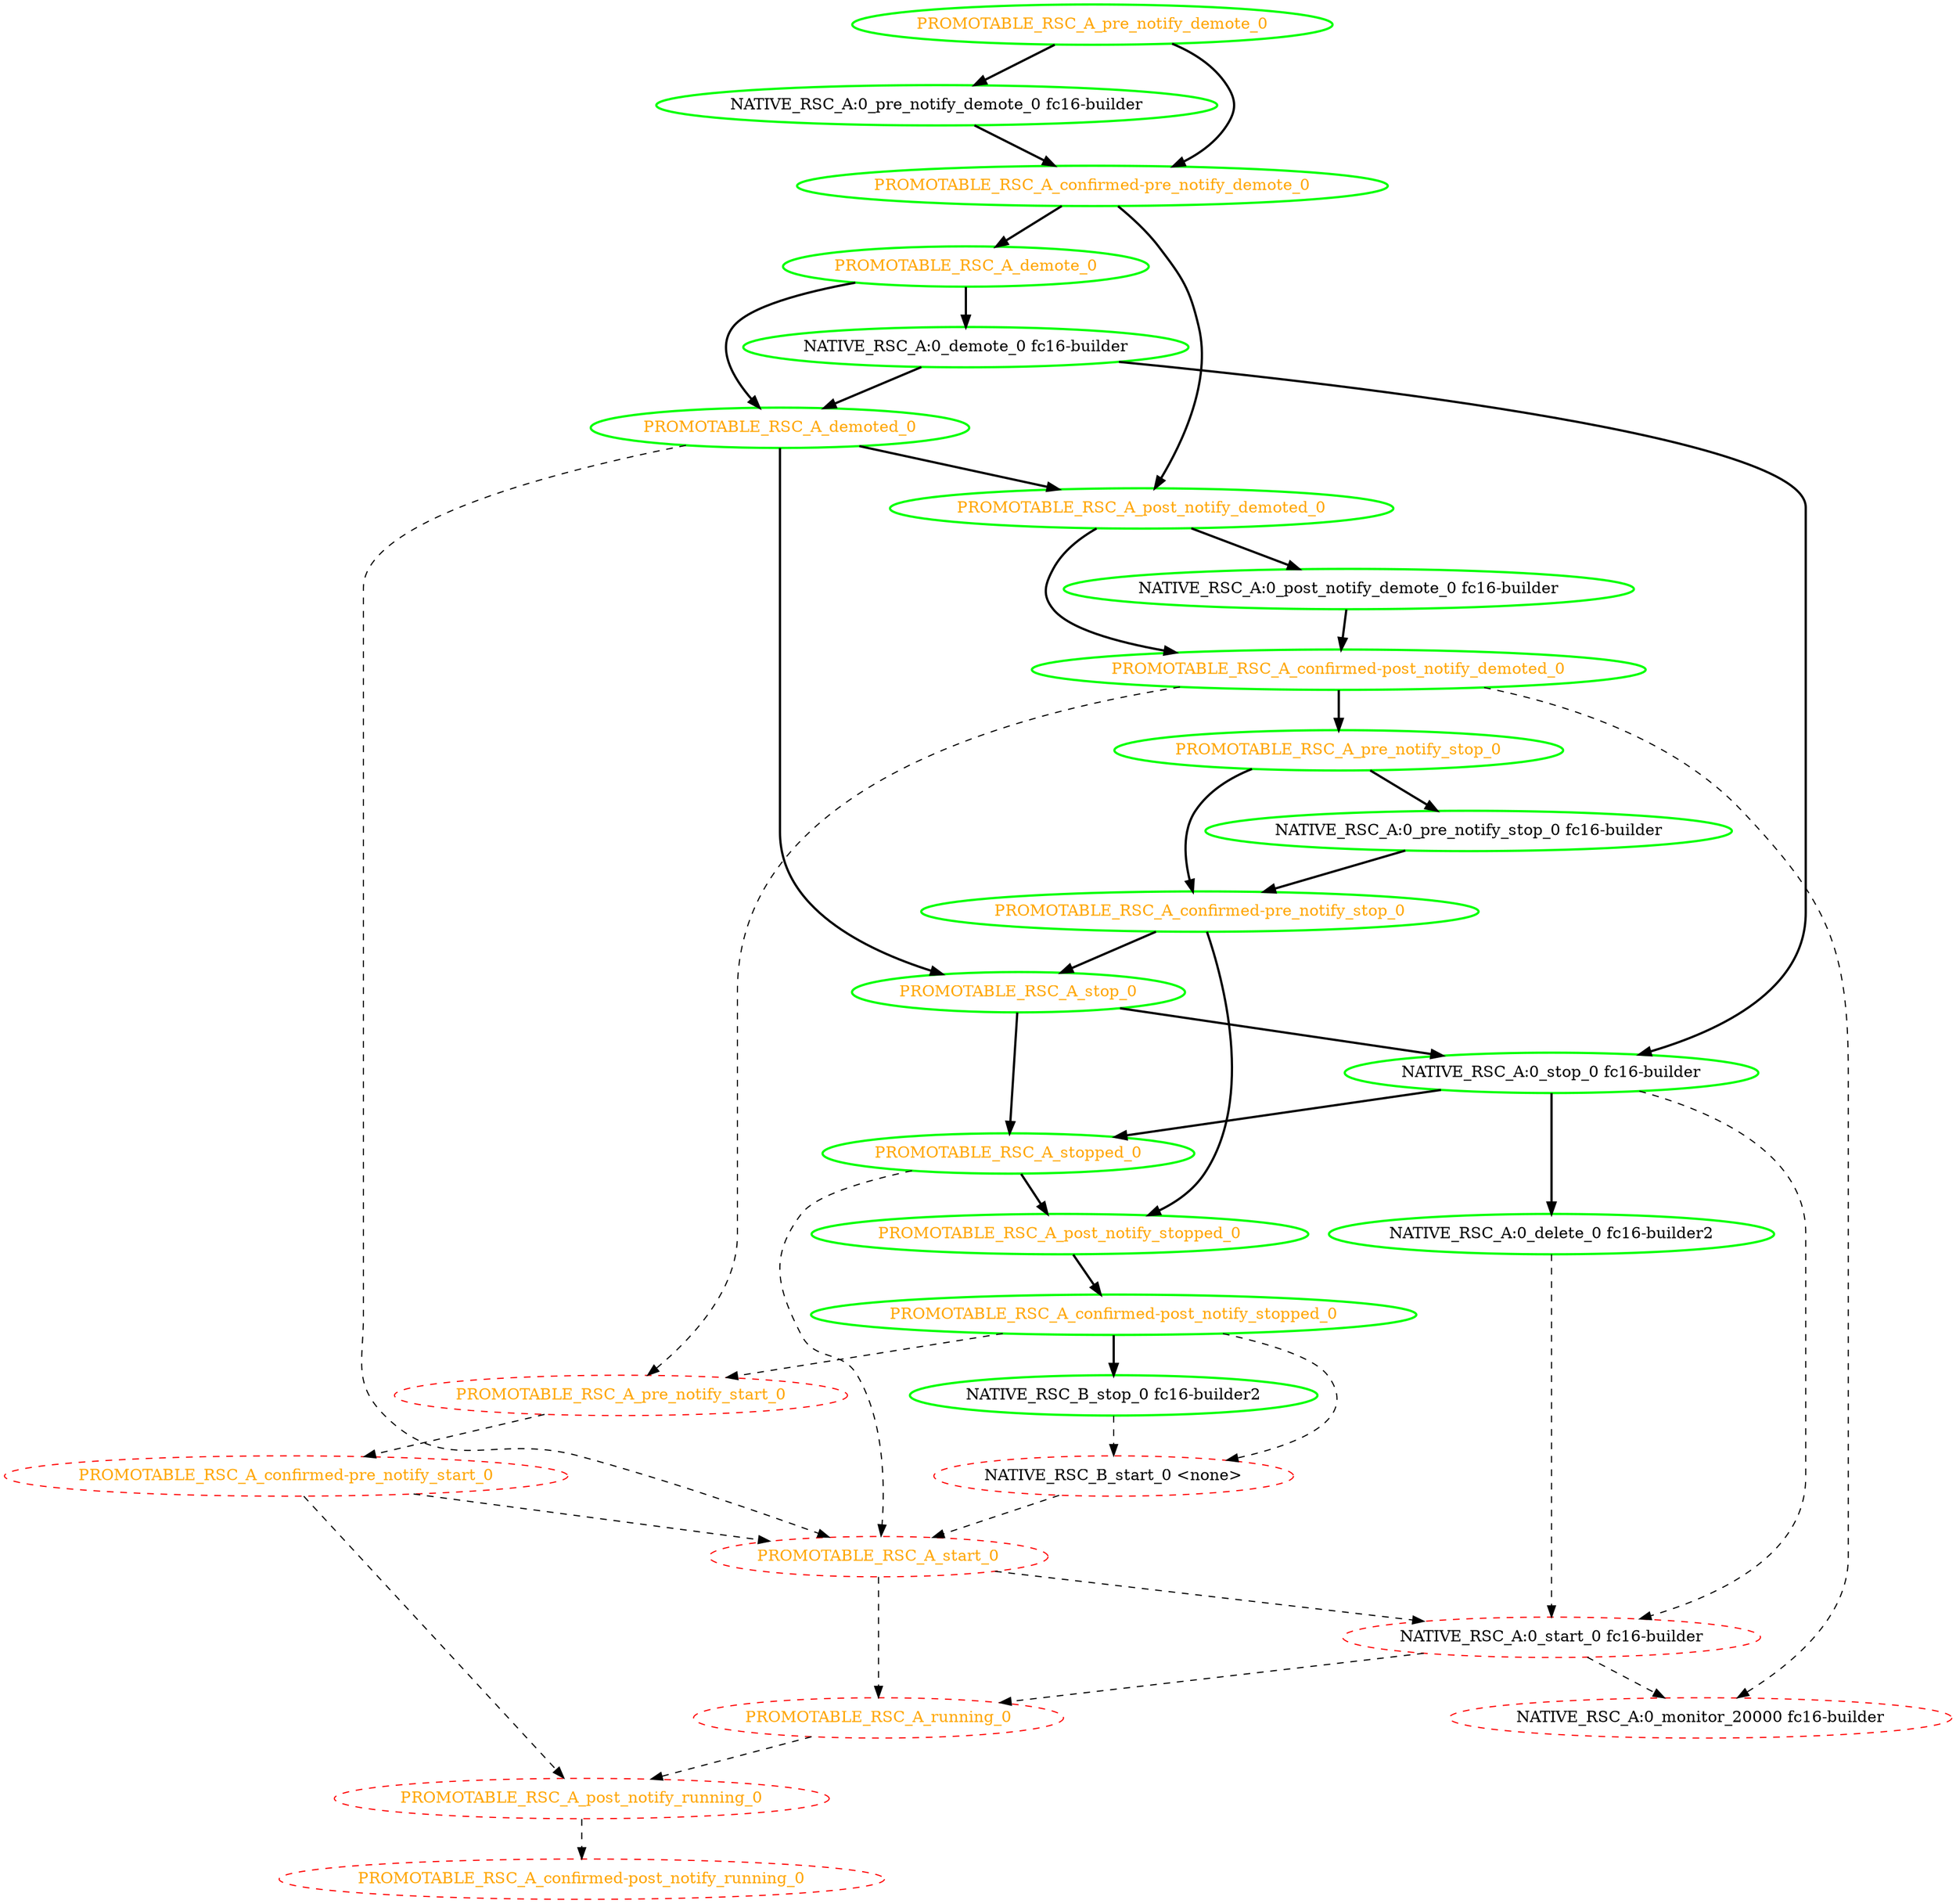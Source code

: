  digraph "g" {
"NATIVE_RSC_A:0_delete_0 fc16-builder2" -> "NATIVE_RSC_A:0_start_0 fc16-builder" [ style = dashed]
"NATIVE_RSC_A:0_delete_0 fc16-builder2" [ style=bold color="green" fontcolor="black"]
"NATIVE_RSC_A:0_demote_0 fc16-builder" -> "NATIVE_RSC_A:0_stop_0 fc16-builder" [ style = bold]
"NATIVE_RSC_A:0_demote_0 fc16-builder" -> "PROMOTABLE_RSC_A_demoted_0" [ style = bold]
"NATIVE_RSC_A:0_demote_0 fc16-builder" [ style=bold color="green" fontcolor="black"]
"NATIVE_RSC_A:0_monitor_20000 fc16-builder" [ style=dashed color="red" fontcolor="black"]
"NATIVE_RSC_A:0_post_notify_demote_0 fc16-builder" -> "PROMOTABLE_RSC_A_confirmed-post_notify_demoted_0" [ style = bold]
"NATIVE_RSC_A:0_post_notify_demote_0 fc16-builder" [ style=bold color="green" fontcolor="black"]
"NATIVE_RSC_A:0_pre_notify_demote_0 fc16-builder" -> "PROMOTABLE_RSC_A_confirmed-pre_notify_demote_0" [ style = bold]
"NATIVE_RSC_A:0_pre_notify_demote_0 fc16-builder" [ style=bold color="green" fontcolor="black"]
"NATIVE_RSC_A:0_pre_notify_stop_0 fc16-builder" -> "PROMOTABLE_RSC_A_confirmed-pre_notify_stop_0" [ style = bold]
"NATIVE_RSC_A:0_pre_notify_stop_0 fc16-builder" [ style=bold color="green" fontcolor="black"]
"NATIVE_RSC_A:0_start_0 fc16-builder" -> "NATIVE_RSC_A:0_monitor_20000 fc16-builder" [ style = dashed]
"NATIVE_RSC_A:0_start_0 fc16-builder" -> "PROMOTABLE_RSC_A_running_0" [ style = dashed]
"NATIVE_RSC_A:0_start_0 fc16-builder" [ style=dashed color="red" fontcolor="black"]
"NATIVE_RSC_A:0_stop_0 fc16-builder" -> "NATIVE_RSC_A:0_delete_0 fc16-builder2" [ style = bold]
"NATIVE_RSC_A:0_stop_0 fc16-builder" -> "NATIVE_RSC_A:0_start_0 fc16-builder" [ style = dashed]
"NATIVE_RSC_A:0_stop_0 fc16-builder" -> "PROMOTABLE_RSC_A_stopped_0" [ style = bold]
"NATIVE_RSC_A:0_stop_0 fc16-builder" [ style=bold color="green" fontcolor="black"]
"NATIVE_RSC_B_start_0 <none>" -> "PROMOTABLE_RSC_A_start_0" [ style = dashed]
"NATIVE_RSC_B_start_0 <none>" [ style=dashed color="red" fontcolor="black"]
"NATIVE_RSC_B_stop_0 fc16-builder2" -> "NATIVE_RSC_B_start_0 <none>" [ style = dashed]
"NATIVE_RSC_B_stop_0 fc16-builder2" [ style=bold color="green" fontcolor="black"]
"PROMOTABLE_RSC_A_confirmed-post_notify_demoted_0" -> "NATIVE_RSC_A:0_monitor_20000 fc16-builder" [ style = dashed]
"PROMOTABLE_RSC_A_confirmed-post_notify_demoted_0" -> "PROMOTABLE_RSC_A_pre_notify_start_0" [ style = dashed]
"PROMOTABLE_RSC_A_confirmed-post_notify_demoted_0" -> "PROMOTABLE_RSC_A_pre_notify_stop_0" [ style = bold]
"PROMOTABLE_RSC_A_confirmed-post_notify_demoted_0" [ style=bold color="green" fontcolor="orange"]
"PROMOTABLE_RSC_A_confirmed-post_notify_running_0" [ style=dashed color="red" fontcolor="orange"]
"PROMOTABLE_RSC_A_confirmed-post_notify_stopped_0" -> "NATIVE_RSC_B_start_0 <none>" [ style = dashed]
"PROMOTABLE_RSC_A_confirmed-post_notify_stopped_0" -> "NATIVE_RSC_B_stop_0 fc16-builder2" [ style = bold]
"PROMOTABLE_RSC_A_confirmed-post_notify_stopped_0" -> "PROMOTABLE_RSC_A_pre_notify_start_0" [ style = dashed]
"PROMOTABLE_RSC_A_confirmed-post_notify_stopped_0" [ style=bold color="green" fontcolor="orange"]
"PROMOTABLE_RSC_A_confirmed-pre_notify_demote_0" -> "PROMOTABLE_RSC_A_demote_0" [ style = bold]
"PROMOTABLE_RSC_A_confirmed-pre_notify_demote_0" -> "PROMOTABLE_RSC_A_post_notify_demoted_0" [ style = bold]
"PROMOTABLE_RSC_A_confirmed-pre_notify_demote_0" [ style=bold color="green" fontcolor="orange"]
"PROMOTABLE_RSC_A_confirmed-pre_notify_start_0" -> "PROMOTABLE_RSC_A_post_notify_running_0" [ style = dashed]
"PROMOTABLE_RSC_A_confirmed-pre_notify_start_0" -> "PROMOTABLE_RSC_A_start_0" [ style = dashed]
"PROMOTABLE_RSC_A_confirmed-pre_notify_start_0" [ style=dashed color="red" fontcolor="orange"]
"PROMOTABLE_RSC_A_confirmed-pre_notify_stop_0" -> "PROMOTABLE_RSC_A_post_notify_stopped_0" [ style = bold]
"PROMOTABLE_RSC_A_confirmed-pre_notify_stop_0" -> "PROMOTABLE_RSC_A_stop_0" [ style = bold]
"PROMOTABLE_RSC_A_confirmed-pre_notify_stop_0" [ style=bold color="green" fontcolor="orange"]
"PROMOTABLE_RSC_A_demote_0" -> "NATIVE_RSC_A:0_demote_0 fc16-builder" [ style = bold]
"PROMOTABLE_RSC_A_demote_0" -> "PROMOTABLE_RSC_A_demoted_0" [ style = bold]
"PROMOTABLE_RSC_A_demote_0" [ style=bold color="green" fontcolor="orange"]
"PROMOTABLE_RSC_A_demoted_0" -> "PROMOTABLE_RSC_A_post_notify_demoted_0" [ style = bold]
"PROMOTABLE_RSC_A_demoted_0" -> "PROMOTABLE_RSC_A_start_0" [ style = dashed]
"PROMOTABLE_RSC_A_demoted_0" -> "PROMOTABLE_RSC_A_stop_0" [ style = bold]
"PROMOTABLE_RSC_A_demoted_0" [ style=bold color="green" fontcolor="orange"]
"PROMOTABLE_RSC_A_post_notify_demoted_0" -> "NATIVE_RSC_A:0_post_notify_demote_0 fc16-builder" [ style = bold]
"PROMOTABLE_RSC_A_post_notify_demoted_0" -> "PROMOTABLE_RSC_A_confirmed-post_notify_demoted_0" [ style = bold]
"PROMOTABLE_RSC_A_post_notify_demoted_0" [ style=bold color="green" fontcolor="orange"]
"PROMOTABLE_RSC_A_post_notify_running_0" -> "PROMOTABLE_RSC_A_confirmed-post_notify_running_0" [ style = dashed]
"PROMOTABLE_RSC_A_post_notify_running_0" [ style=dashed color="red" fontcolor="orange"]
"PROMOTABLE_RSC_A_post_notify_stopped_0" -> "PROMOTABLE_RSC_A_confirmed-post_notify_stopped_0" [ style = bold]
"PROMOTABLE_RSC_A_post_notify_stopped_0" [ style=bold color="green" fontcolor="orange"]
"PROMOTABLE_RSC_A_pre_notify_demote_0" -> "NATIVE_RSC_A:0_pre_notify_demote_0 fc16-builder" [ style = bold]
"PROMOTABLE_RSC_A_pre_notify_demote_0" -> "PROMOTABLE_RSC_A_confirmed-pre_notify_demote_0" [ style = bold]
"PROMOTABLE_RSC_A_pre_notify_demote_0" [ style=bold color="green" fontcolor="orange"]
"PROMOTABLE_RSC_A_pre_notify_start_0" -> "PROMOTABLE_RSC_A_confirmed-pre_notify_start_0" [ style = dashed]
"PROMOTABLE_RSC_A_pre_notify_start_0" [ style=dashed color="red" fontcolor="orange"]
"PROMOTABLE_RSC_A_pre_notify_stop_0" -> "NATIVE_RSC_A:0_pre_notify_stop_0 fc16-builder" [ style = bold]
"PROMOTABLE_RSC_A_pre_notify_stop_0" -> "PROMOTABLE_RSC_A_confirmed-pre_notify_stop_0" [ style = bold]
"PROMOTABLE_RSC_A_pre_notify_stop_0" [ style=bold color="green" fontcolor="orange"]
"PROMOTABLE_RSC_A_running_0" -> "PROMOTABLE_RSC_A_post_notify_running_0" [ style = dashed]
"PROMOTABLE_RSC_A_running_0" [ style=dashed color="red" fontcolor="orange"]
"PROMOTABLE_RSC_A_start_0" -> "NATIVE_RSC_A:0_start_0 fc16-builder" [ style = dashed]
"PROMOTABLE_RSC_A_start_0" -> "PROMOTABLE_RSC_A_running_0" [ style = dashed]
"PROMOTABLE_RSC_A_start_0" [ style=dashed color="red" fontcolor="orange"]
"PROMOTABLE_RSC_A_stop_0" -> "NATIVE_RSC_A:0_stop_0 fc16-builder" [ style = bold]
"PROMOTABLE_RSC_A_stop_0" -> "PROMOTABLE_RSC_A_stopped_0" [ style = bold]
"PROMOTABLE_RSC_A_stop_0" [ style=bold color="green" fontcolor="orange"]
"PROMOTABLE_RSC_A_stopped_0" -> "PROMOTABLE_RSC_A_post_notify_stopped_0" [ style = bold]
"PROMOTABLE_RSC_A_stopped_0" -> "PROMOTABLE_RSC_A_start_0" [ style = dashed]
"PROMOTABLE_RSC_A_stopped_0" [ style=bold color="green" fontcolor="orange"]
}
